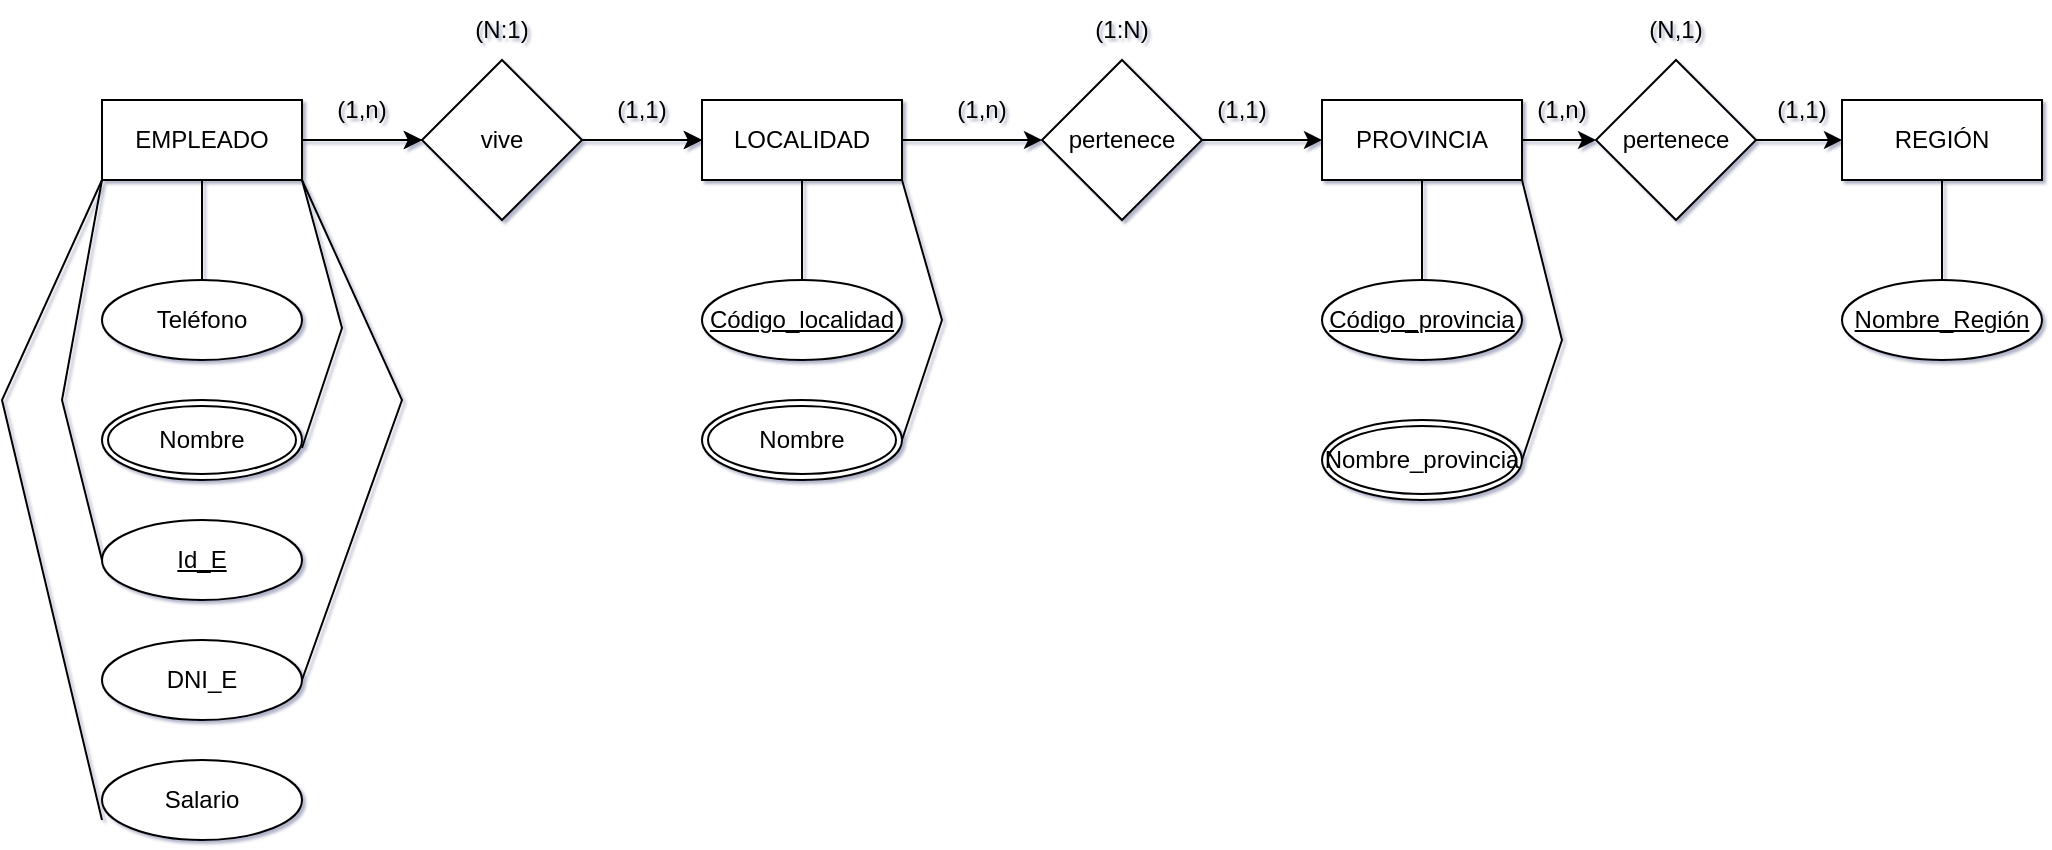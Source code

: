 <mxfile version="21.8.2" type="device">
  <diagram name="Página-1" id="4_JpwTSbf2V_KZXVkT0P">
    <mxGraphModel dx="1963" dy="737" grid="1" gridSize="10" guides="1" tooltips="1" connect="1" arrows="1" fold="1" page="1" pageScale="1" pageWidth="1169" pageHeight="827" background="none" math="0" shadow="1">
      <root>
        <mxCell id="0" />
        <mxCell id="1" parent="0" />
        <mxCell id="nkumy5q1DyvoMCqohjqh-2" value="REGIÓN" style="whiteSpace=wrap;html=1;align=center;" parent="1" vertex="1">
          <mxGeometry x="870" y="370" width="100" height="40" as="geometry" />
        </mxCell>
        <mxCell id="nkumy5q1DyvoMCqohjqh-16" value="" style="edgeStyle=orthogonalEdgeStyle;rounded=0;orthogonalLoop=1;jettySize=auto;html=1;" parent="1" source="nkumy5q1DyvoMCqohjqh-3" target="nkumy5q1DyvoMCqohjqh-15" edge="1">
          <mxGeometry relative="1" as="geometry" />
        </mxCell>
        <mxCell id="nkumy5q1DyvoMCqohjqh-3" value="PROVINCIA" style="whiteSpace=wrap;html=1;align=center;" parent="1" vertex="1">
          <mxGeometry x="610" y="370" width="100" height="40" as="geometry" />
        </mxCell>
        <mxCell id="nkumy5q1DyvoMCqohjqh-12" value="" style="edgeStyle=orthogonalEdgeStyle;rounded=0;orthogonalLoop=1;jettySize=auto;html=1;" parent="1" source="nkumy5q1DyvoMCqohjqh-4" target="nkumy5q1DyvoMCqohjqh-11" edge="1">
          <mxGeometry relative="1" as="geometry" />
        </mxCell>
        <mxCell id="nkumy5q1DyvoMCqohjqh-4" value="LOCALIDAD" style="whiteSpace=wrap;html=1;align=center;" parent="1" vertex="1">
          <mxGeometry x="300" y="370" width="100" height="40" as="geometry" />
        </mxCell>
        <mxCell id="nkumy5q1DyvoMCqohjqh-6" value="" style="edgeStyle=orthogonalEdgeStyle;rounded=0;orthogonalLoop=1;jettySize=auto;html=1;" parent="1" source="nkumy5q1DyvoMCqohjqh-5" target="nkumy5q1DyvoMCqohjqh-4" edge="1">
          <mxGeometry relative="1" as="geometry" />
        </mxCell>
        <mxCell id="nkumy5q1DyvoMCqohjqh-7" value="" style="edgeStyle=orthogonalEdgeStyle;rounded=0;orthogonalLoop=1;jettySize=auto;html=1;" parent="1" source="nkumy5q1DyvoMCqohjqh-8" target="nkumy5q1DyvoMCqohjqh-4" edge="1">
          <mxGeometry relative="1" as="geometry" />
        </mxCell>
        <mxCell id="nkumy5q1DyvoMCqohjqh-9" value="" style="edgeStyle=orthogonalEdgeStyle;rounded=0;orthogonalLoop=1;jettySize=auto;html=1;" parent="1" source="nkumy5q1DyvoMCqohjqh-5" target="nkumy5q1DyvoMCqohjqh-8" edge="1">
          <mxGeometry relative="1" as="geometry" />
        </mxCell>
        <mxCell id="nkumy5q1DyvoMCqohjqh-5" value="EMPLEADO" style="whiteSpace=wrap;html=1;align=center;" parent="1" vertex="1">
          <mxGeometry y="370" width="100" height="40" as="geometry" />
        </mxCell>
        <mxCell id="nkumy5q1DyvoMCqohjqh-10" value="" style="edgeStyle=orthogonalEdgeStyle;rounded=0;orthogonalLoop=1;jettySize=auto;html=1;" parent="1" source="nkumy5q1DyvoMCqohjqh-5" target="nkumy5q1DyvoMCqohjqh-8" edge="1">
          <mxGeometry relative="1" as="geometry">
            <mxPoint x="120" y="390" as="sourcePoint" />
            <mxPoint x="240" y="390" as="targetPoint" />
          </mxGeometry>
        </mxCell>
        <mxCell id="nkumy5q1DyvoMCqohjqh-8" value="vive" style="rhombus;whiteSpace=wrap;html=1;" parent="1" vertex="1">
          <mxGeometry x="160" y="350" width="80" height="80" as="geometry" />
        </mxCell>
        <mxCell id="nkumy5q1DyvoMCqohjqh-14" value="" style="edgeStyle=orthogonalEdgeStyle;rounded=0;orthogonalLoop=1;jettySize=auto;html=1;entryX=0;entryY=0.5;entryDx=0;entryDy=0;" parent="1" source="nkumy5q1DyvoMCqohjqh-11" target="nkumy5q1DyvoMCqohjqh-3" edge="1">
          <mxGeometry relative="1" as="geometry" />
        </mxCell>
        <mxCell id="nkumy5q1DyvoMCqohjqh-11" value="pertenece" style="rhombus;whiteSpace=wrap;html=1;" parent="1" vertex="1">
          <mxGeometry x="470" y="350" width="80" height="80" as="geometry" />
        </mxCell>
        <mxCell id="nkumy5q1DyvoMCqohjqh-17" value="" style="edgeStyle=orthogonalEdgeStyle;rounded=0;orthogonalLoop=1;jettySize=auto;html=1;" parent="1" source="nkumy5q1DyvoMCqohjqh-15" target="nkumy5q1DyvoMCqohjqh-2" edge="1">
          <mxGeometry relative="1" as="geometry" />
        </mxCell>
        <mxCell id="nkumy5q1DyvoMCqohjqh-15" value="pertenece" style="rhombus;whiteSpace=wrap;html=1;" parent="1" vertex="1">
          <mxGeometry x="747" y="350" width="80" height="80" as="geometry" />
        </mxCell>
        <mxCell id="nkumy5q1DyvoMCqohjqh-18" value="Nombre_Región" style="ellipse;whiteSpace=wrap;html=1;align=center;fontStyle=4;" parent="1" vertex="1">
          <mxGeometry x="870" y="460" width="100" height="40" as="geometry" />
        </mxCell>
        <mxCell id="nkumy5q1DyvoMCqohjqh-19" value="" style="endArrow=none;html=1;rounded=0;entryX=0.5;entryY=0;entryDx=0;entryDy=0;exitX=0.5;exitY=1;exitDx=0;exitDy=0;" parent="1" source="nkumy5q1DyvoMCqohjqh-2" target="nkumy5q1DyvoMCqohjqh-18" edge="1">
          <mxGeometry width="50" height="50" relative="1" as="geometry">
            <mxPoint x="490" y="530" as="sourcePoint" />
            <mxPoint x="540" y="480" as="targetPoint" />
          </mxGeometry>
        </mxCell>
        <mxCell id="nkumy5q1DyvoMCqohjqh-20" value="Código_provincia" style="ellipse;whiteSpace=wrap;html=1;align=center;fontStyle=4;" parent="1" vertex="1">
          <mxGeometry x="610" y="460" width="100" height="40" as="geometry" />
        </mxCell>
        <mxCell id="nkumy5q1DyvoMCqohjqh-21" value="" style="endArrow=none;html=1;rounded=0;entryX=0.5;entryY=0;entryDx=0;entryDy=0;exitX=0.5;exitY=1;exitDx=0;exitDy=0;" parent="1" source="nkumy5q1DyvoMCqohjqh-3" target="nkumy5q1DyvoMCqohjqh-20" edge="1">
          <mxGeometry width="50" height="50" relative="1" as="geometry">
            <mxPoint x="490" y="530" as="sourcePoint" />
            <mxPoint x="540" y="480" as="targetPoint" />
          </mxGeometry>
        </mxCell>
        <mxCell id="a6xRBzgEX0yis3vVIfTk-1" value="Código_localidad" style="ellipse;whiteSpace=wrap;html=1;align=center;fontStyle=4;" parent="1" vertex="1">
          <mxGeometry x="300" y="460" width="100" height="40" as="geometry" />
        </mxCell>
        <mxCell id="a6xRBzgEX0yis3vVIfTk-2" value="" style="endArrow=none;html=1;rounded=0;entryX=0.5;entryY=1;entryDx=0;entryDy=0;exitX=0.5;exitY=0;exitDx=0;exitDy=0;" parent="1" source="a6xRBzgEX0yis3vVIfTk-1" target="nkumy5q1DyvoMCqohjqh-4" edge="1">
          <mxGeometry width="50" height="50" relative="1" as="geometry">
            <mxPoint x="670" y="420" as="sourcePoint" />
            <mxPoint x="670" y="470" as="targetPoint" />
          </mxGeometry>
        </mxCell>
        <mxCell id="a6xRBzgEX0yis3vVIfTk-4" value="Nombre" style="ellipse;shape=doubleEllipse;margin=3;whiteSpace=wrap;html=1;align=center;" parent="1" vertex="1">
          <mxGeometry x="300" y="520" width="100" height="40" as="geometry" />
        </mxCell>
        <mxCell id="a6xRBzgEX0yis3vVIfTk-5" value="" style="endArrow=none;html=1;rounded=0;entryX=1;entryY=0.5;entryDx=0;entryDy=0;exitX=1;exitY=1;exitDx=0;exitDy=0;" parent="1" source="nkumy5q1DyvoMCqohjqh-4" target="a6xRBzgEX0yis3vVIfTk-4" edge="1">
          <mxGeometry width="50" height="50" relative="1" as="geometry">
            <mxPoint x="680" y="430" as="sourcePoint" />
            <mxPoint x="680" y="480" as="targetPoint" />
            <Array as="points">
              <mxPoint x="420" y="480" />
            </Array>
          </mxGeometry>
        </mxCell>
        <mxCell id="a6xRBzgEX0yis3vVIfTk-6" value="Nombre_provincia" style="ellipse;shape=doubleEllipse;margin=3;whiteSpace=wrap;html=1;align=center;" parent="1" vertex="1">
          <mxGeometry x="610" y="530" width="100" height="40" as="geometry" />
        </mxCell>
        <mxCell id="a6xRBzgEX0yis3vVIfTk-7" value="" style="endArrow=none;html=1;rounded=0;entryX=1;entryY=0.5;entryDx=0;entryDy=0;exitX=1;exitY=1;exitDx=0;exitDy=0;" parent="1" source="nkumy5q1DyvoMCqohjqh-3" edge="1">
          <mxGeometry width="50" height="50" relative="1" as="geometry">
            <mxPoint x="710" y="420" as="sourcePoint" />
            <mxPoint x="710" y="550" as="targetPoint" />
            <Array as="points">
              <mxPoint x="730" y="490" />
            </Array>
          </mxGeometry>
        </mxCell>
        <mxCell id="a6xRBzgEX0yis3vVIfTk-8" value="Teléfono" style="ellipse;whiteSpace=wrap;html=1;align=center;" parent="1" vertex="1">
          <mxGeometry y="460" width="100" height="40" as="geometry" />
        </mxCell>
        <mxCell id="a6xRBzgEX0yis3vVIfTk-9" value="Nombre" style="ellipse;shape=doubleEllipse;margin=3;whiteSpace=wrap;html=1;align=center;" parent="1" vertex="1">
          <mxGeometry y="520" width="100" height="40" as="geometry" />
        </mxCell>
        <mxCell id="a6xRBzgEX0yis3vVIfTk-10" value="" style="endArrow=none;html=1;rounded=0;entryX=1;entryY=0.5;entryDx=0;entryDy=0;" parent="1" edge="1">
          <mxGeometry width="50" height="50" relative="1" as="geometry">
            <mxPoint x="100" y="410" as="sourcePoint" />
            <mxPoint x="100" y="544" as="targetPoint" />
            <Array as="points">
              <mxPoint x="120" y="484" />
            </Array>
          </mxGeometry>
        </mxCell>
        <mxCell id="a6xRBzgEX0yis3vVIfTk-11" value="" style="endArrow=none;html=1;rounded=0;entryX=0.5;entryY=0;entryDx=0;entryDy=0;exitX=0.5;exitY=1;exitDx=0;exitDy=0;" parent="1" source="nkumy5q1DyvoMCqohjqh-5" target="a6xRBzgEX0yis3vVIfTk-8" edge="1">
          <mxGeometry width="50" height="50" relative="1" as="geometry">
            <mxPoint x="430" y="440" as="sourcePoint" />
            <mxPoint x="430" y="570" as="targetPoint" />
            <Array as="points" />
          </mxGeometry>
        </mxCell>
        <mxCell id="a6xRBzgEX0yis3vVIfTk-12" value="Id_E" style="ellipse;whiteSpace=wrap;html=1;align=center;fontStyle=4;" parent="1" vertex="1">
          <mxGeometry y="580" width="100" height="40" as="geometry" />
        </mxCell>
        <mxCell id="a6xRBzgEX0yis3vVIfTk-13" value="DNI_E" style="ellipse;whiteSpace=wrap;html=1;align=center;" parent="1" vertex="1">
          <mxGeometry y="640" width="100" height="40" as="geometry" />
        </mxCell>
        <mxCell id="a6xRBzgEX0yis3vVIfTk-14" value="" style="endArrow=none;html=1;rounded=0;entryX=0;entryY=0.5;entryDx=0;entryDy=0;exitX=0;exitY=1;exitDx=0;exitDy=0;" parent="1" source="nkumy5q1DyvoMCqohjqh-5" target="a6xRBzgEX0yis3vVIfTk-12" edge="1">
          <mxGeometry width="50" height="50" relative="1" as="geometry">
            <mxPoint x="440" y="450" as="sourcePoint" />
            <mxPoint x="440" y="580" as="targetPoint" />
            <Array as="points">
              <mxPoint x="-20" y="520" />
            </Array>
          </mxGeometry>
        </mxCell>
        <mxCell id="a6xRBzgEX0yis3vVIfTk-15" value="" style="endArrow=none;html=1;rounded=0;entryX=1;entryY=0.5;entryDx=0;entryDy=0;" parent="1" target="a6xRBzgEX0yis3vVIfTk-13" edge="1">
          <mxGeometry width="50" height="50" relative="1" as="geometry">
            <mxPoint x="100" y="410" as="sourcePoint" />
            <mxPoint x="450" y="590" as="targetPoint" />
            <Array as="points">
              <mxPoint x="150" y="520" />
            </Array>
          </mxGeometry>
        </mxCell>
        <mxCell id="a6xRBzgEX0yis3vVIfTk-16" value="(1,1)" style="text;html=1;strokeColor=none;fillColor=none;align=center;verticalAlign=middle;whiteSpace=wrap;rounded=0;" parent="1" vertex="1">
          <mxGeometry x="230" y="360" width="80" height="30" as="geometry" />
        </mxCell>
        <mxCell id="a6xRBzgEX0yis3vVIfTk-17" value="(1,n)" style="text;html=1;strokeColor=none;fillColor=none;align=center;verticalAlign=middle;whiteSpace=wrap;rounded=0;" parent="1" vertex="1">
          <mxGeometry x="90" y="360" width="80" height="30" as="geometry" />
        </mxCell>
        <mxCell id="a6xRBzgEX0yis3vVIfTk-21" value="(N:1)" style="text;html=1;strokeColor=none;fillColor=none;align=center;verticalAlign=middle;whiteSpace=wrap;rounded=0;" parent="1" vertex="1">
          <mxGeometry x="160" y="320" width="80" height="30" as="geometry" />
        </mxCell>
        <mxCell id="a6xRBzgEX0yis3vVIfTk-22" value="(1,n)" style="text;html=1;strokeColor=none;fillColor=none;align=center;verticalAlign=middle;whiteSpace=wrap;rounded=0;" parent="1" vertex="1">
          <mxGeometry x="410" y="360" width="60" height="30" as="geometry" />
        </mxCell>
        <mxCell id="a6xRBzgEX0yis3vVIfTk-23" value="(1,1)" style="text;html=1;strokeColor=none;fillColor=none;align=center;verticalAlign=middle;whiteSpace=wrap;rounded=0;" parent="1" vertex="1">
          <mxGeometry x="540" y="360" width="60" height="30" as="geometry" />
        </mxCell>
        <mxCell id="a6xRBzgEX0yis3vVIfTk-24" value="(1:N)" style="text;html=1;strokeColor=none;fillColor=none;align=center;verticalAlign=middle;whiteSpace=wrap;rounded=0;" parent="1" vertex="1">
          <mxGeometry x="470" y="320" width="80" height="30" as="geometry" />
        </mxCell>
        <mxCell id="a6xRBzgEX0yis3vVIfTk-25" value="(N,1)" style="text;html=1;strokeColor=none;fillColor=none;align=center;verticalAlign=middle;whiteSpace=wrap;rounded=0;" parent="1" vertex="1">
          <mxGeometry x="747" y="320" width="80" height="30" as="geometry" />
        </mxCell>
        <mxCell id="a6xRBzgEX0yis3vVIfTk-26" value="(1,n)" style="text;html=1;strokeColor=none;fillColor=none;align=center;verticalAlign=middle;whiteSpace=wrap;rounded=0;" parent="1" vertex="1">
          <mxGeometry x="690" y="360" width="80" height="30" as="geometry" />
        </mxCell>
        <mxCell id="a6xRBzgEX0yis3vVIfTk-27" value="(1,1)" style="text;html=1;strokeColor=none;fillColor=none;align=center;verticalAlign=middle;whiteSpace=wrap;rounded=0;" parent="1" vertex="1">
          <mxGeometry x="810" y="360" width="80" height="30" as="geometry" />
        </mxCell>
        <mxCell id="vWGBZSNa8NBBLOPbtfkS-1" value="Salario" style="ellipse;whiteSpace=wrap;html=1;align=center;" vertex="1" parent="1">
          <mxGeometry y="700" width="100" height="40" as="geometry" />
        </mxCell>
        <mxCell id="vWGBZSNa8NBBLOPbtfkS-2" value="" style="endArrow=none;html=1;rounded=0;entryX=0;entryY=0.5;entryDx=0;entryDy=0;exitX=0;exitY=1;exitDx=0;exitDy=0;" edge="1" parent="1" source="nkumy5q1DyvoMCqohjqh-5">
          <mxGeometry width="50" height="50" relative="1" as="geometry">
            <mxPoint y="540" as="sourcePoint" />
            <mxPoint y="730" as="targetPoint" />
            <Array as="points">
              <mxPoint x="-50" y="520" />
            </Array>
          </mxGeometry>
        </mxCell>
      </root>
    </mxGraphModel>
  </diagram>
</mxfile>
